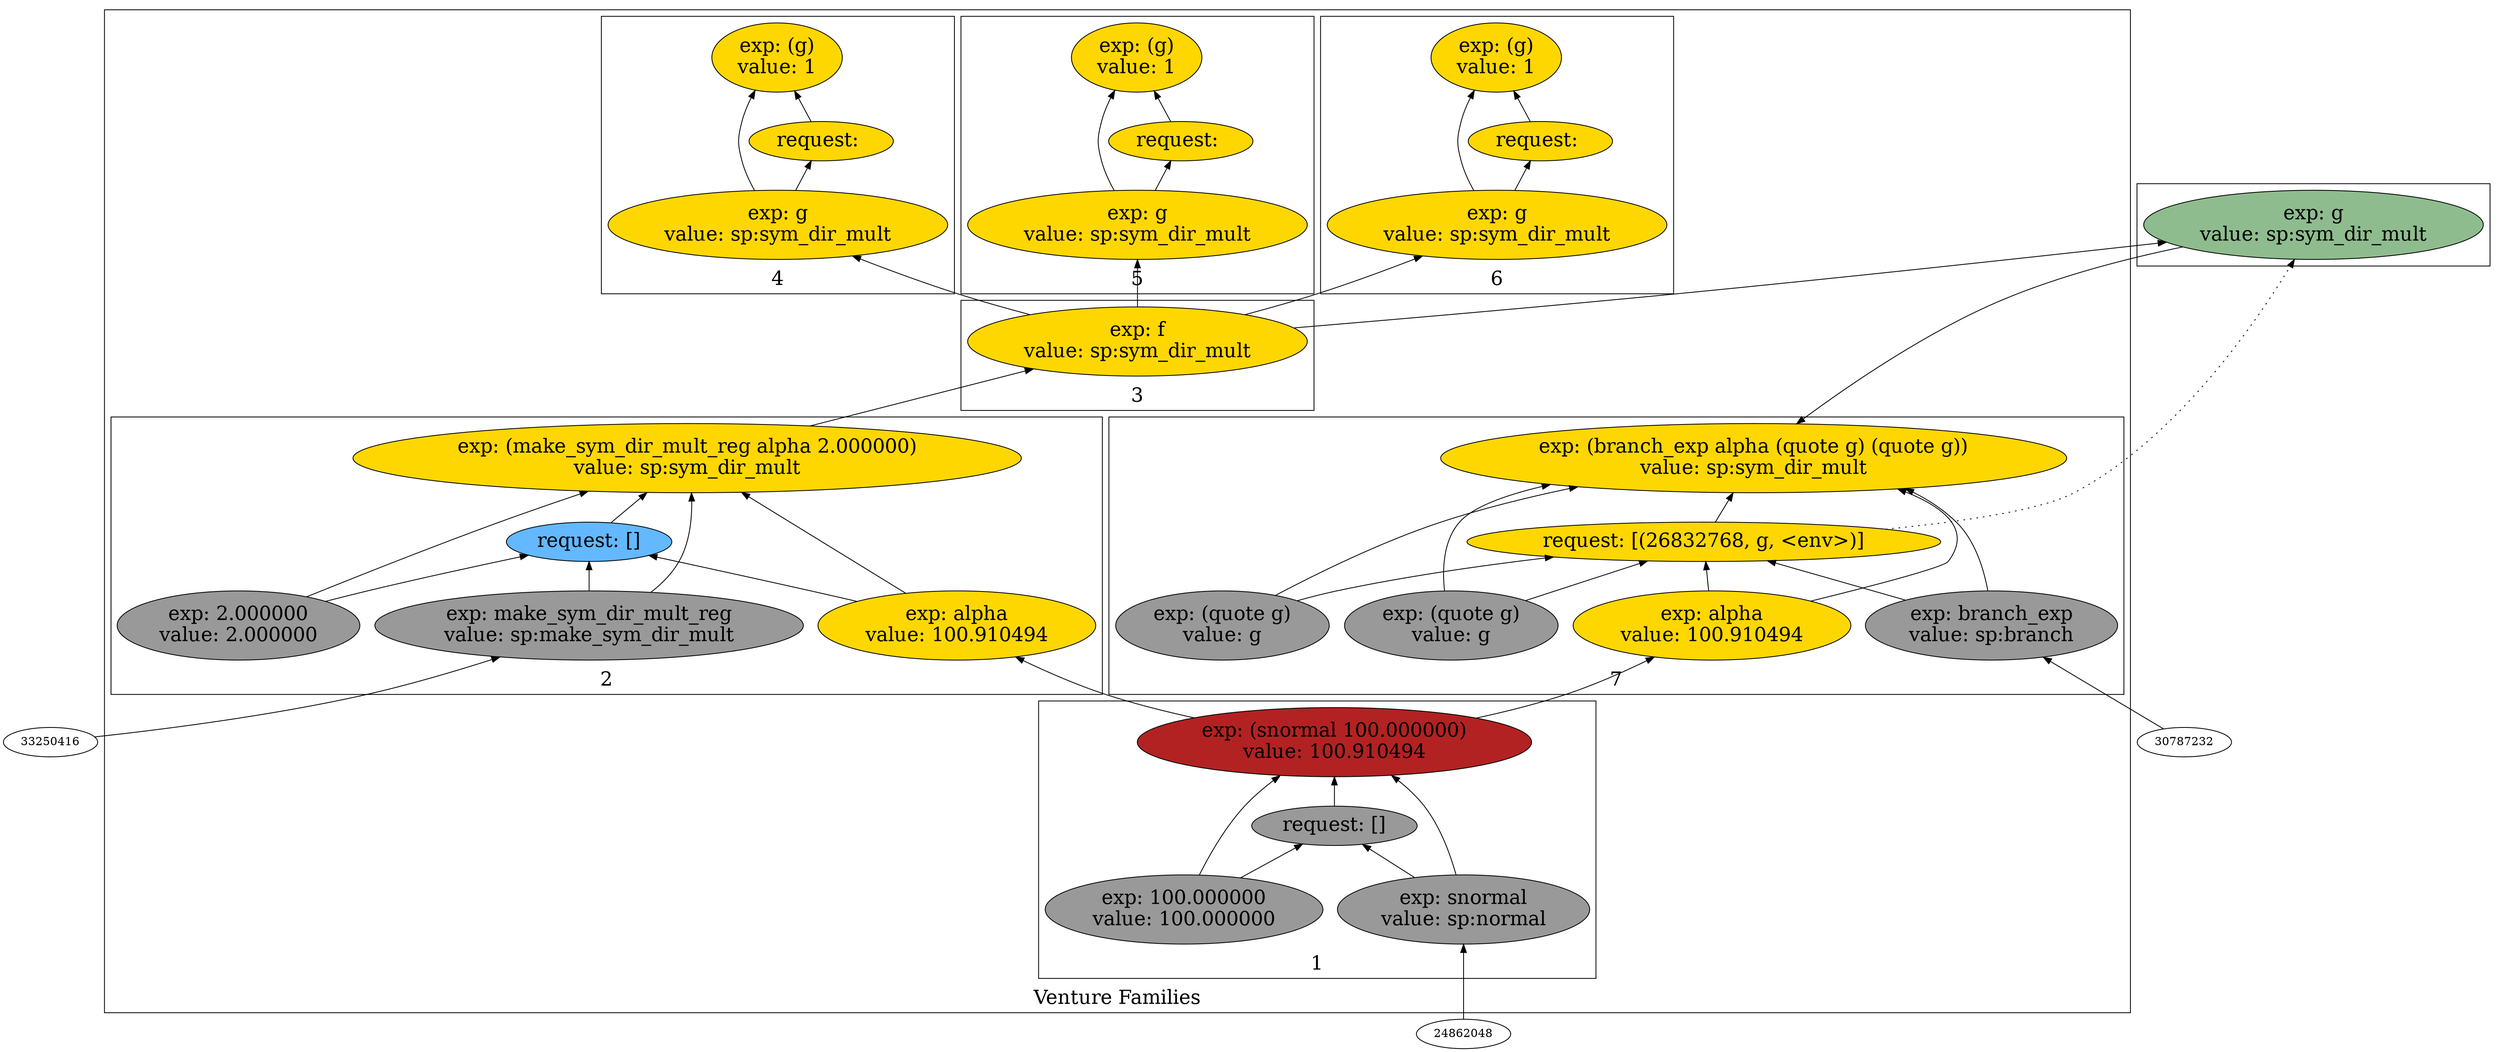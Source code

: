 digraph {
rankdir=BT
fontsize=24
subgraph cluster1 {
label="Venture Families"
subgraph cluster2 {
label="1"
"24384944"["fillcolor"="firebrick" "fontsize"="24" "label"="exp: (snormal 100.000000)\nvalue: 100.910494" "shape"="ellipse" "style"="filled" ]
"31805840"["fillcolor"="grey60" "fontsize"="24" "label"="request: []" "shape"="ellipse" "style"="filled" ]
"30137280"["fillcolor"="grey60" "fontsize"="24" "label"="exp: snormal\nvalue: sp:normal" "shape"="ellipse" "style"="filled" ]
"30136448"["fillcolor"="grey60" "fontsize"="24" "label"="exp: 100.000000\nvalue: 100.000000" "shape"="ellipse" "style"="filled" ]
}

subgraph cluster3 {
label="2"
"29359040"["fillcolor"="gold" "fontsize"="24" "label"="exp: (make_sym_dir_mult_reg alpha 2.000000)\nvalue: sp:sym_dir_mult" "shape"="ellipse" "style"="filled" ]
"29327632"["fillcolor"="steelblue1" "fontsize"="24" "label"="request: []" "shape"="ellipse" "style"="filled" ]
"29399760"["fillcolor"="grey60" "fontsize"="24" "label"="exp: make_sym_dir_mult_reg\nvalue: sp:make_sym_dir_mult" "shape"="ellipse" "style"="filled" ]
"28957120"["fillcolor"="gold" "fontsize"="24" "label"="exp: alpha\nvalue: 100.910494" "shape"="ellipse" "style"="filled" ]
"25977504"["fillcolor"="grey60" "fontsize"="24" "label"="exp: 2.000000\nvalue: 2.000000" "shape"="ellipse" "style"="filled" ]
}

subgraph cluster4 {
label="3"
"27353328"["fillcolor"="gold" "fontsize"="24" "label"="exp: f\nvalue: sp:sym_dir_mult" "shape"="ellipse" "style"="filled" ]
}

subgraph cluster5 {
label="4"
"26620336"["fillcolor"="gold" "fontsize"="24" "label"="exp: (g)\nvalue: 1" "shape"="ellipse" "style"="filled" ]
"28485744"["fillcolor"="gold" "fontsize"="24" "label"="request: " "shape"="ellipse" "style"="filled" ]
"26830576"["fillcolor"="gold" "fontsize"="24" "label"="exp: g\nvalue: sp:sym_dir_mult" "shape"="ellipse" "style"="filled" ]
}

subgraph cluster6 {
label="5"
"26358576"["fillcolor"="gold" "fontsize"="24" "label"="exp: (g)\nvalue: 1" "shape"="ellipse" "style"="filled" ]
"26078976"["fillcolor"="gold" "fontsize"="24" "label"="request: " "shape"="ellipse" "style"="filled" ]
"27825008"["fillcolor"="gold" "fontsize"="24" "label"="exp: g\nvalue: sp:sym_dir_mult" "shape"="ellipse" "style"="filled" ]
}

subgraph cluster7 {
label="6"
"25906208"["fillcolor"="gold" "fontsize"="24" "label"="exp: (g)\nvalue: 1" "shape"="ellipse" "style"="filled" ]
"26820352"["fillcolor"="gold" "fontsize"="24" "label"="request: " "shape"="ellipse" "style"="filled" ]
"26343136"["fillcolor"="gold" "fontsize"="24" "label"="exp: g\nvalue: sp:sym_dir_mult" "shape"="ellipse" "style"="filled" ]
}

subgraph cluster8 {
label="7"
"32104320"["fillcolor"="gold" "fontsize"="24" "label"="exp: (branch_exp alpha (quote g) (quote g))\nvalue: sp:sym_dir_mult" "shape"="ellipse" "style"="filled" ]
"26832768"["fillcolor"="gold" "fontsize"="24" "label"="request: [(26832768, g, <env>)]" "shape"="ellipse" "style"="filled" ]
"28401456"["fillcolor"="grey60" "fontsize"="24" "label"="exp: branch_exp\nvalue: sp:branch" "shape"="ellipse" "style"="filled" ]
"31197024"["fillcolor"="gold" "fontsize"="24" "label"="exp: alpha\nvalue: 100.910494" "shape"="ellipse" "style"="filled" ]
"33146560"["fillcolor"="grey60" "fontsize"="24" "label"="exp: (quote g)\nvalue: g" "shape"="ellipse" "style"="filled" ]
"31366272"["fillcolor"="grey60" "fontsize"="24" "label"="exp: (quote g)\nvalue: g" "shape"="ellipse" "style"="filled" ]
}

}

subgraph cluster9 {
label=""
"26546816"["fillcolor"="darkseagreen" "fontsize"="24" "label"="exp: g\nvalue: sp:sym_dir_mult" "shape"="ellipse" "style"="filled" ]
}

"30137280" -> "24384944"["arrowhead"="normal" "color"="black" "constraint"="true" "style"="solid" ]
"30137280" -> "31805840"["arrowhead"="normal" "color"="black" "constraint"="true" "style"="solid" ]
"24862048" -> "30137280"["arrowhead"="normal" "color"="black" "constraint"="true" "style"="solid" ]
"30136448" -> "24384944"["arrowhead"="normal" "color"="black" "constraint"="true" "style"="solid" ]
"30136448" -> "31805840"["arrowhead"="normal" "color"="black" "constraint"="true" "style"="solid" ]
"31805840" -> "24384944"["arrowhead"="normal" "color"="black" "constraint"="true" "style"="solid" ]
"26343136" -> "25906208"["arrowhead"="normal" "color"="black" "constraint"="true" "style"="solid" ]
"26343136" -> "26820352"["arrowhead"="normal" "color"="black" "constraint"="true" "style"="solid" ]
"27353328" -> "26343136"["arrowhead"="normal" "color"="black" "constraint"="true" "style"="solid" ]
"26820352" -> "25906208"["arrowhead"="normal" "color"="black" "constraint"="true" "style"="solid" ]
"27825008" -> "26358576"["arrowhead"="normal" "color"="black" "constraint"="true" "style"="solid" ]
"27825008" -> "26078976"["arrowhead"="normal" "color"="black" "constraint"="true" "style"="solid" ]
"27353328" -> "27825008"["arrowhead"="normal" "color"="black" "constraint"="true" "style"="solid" ]
"26078976" -> "26358576"["arrowhead"="normal" "color"="black" "constraint"="true" "style"="solid" ]
"27353328" -> "26546816"["arrowhead"="normal" "color"="black" "constraint"="true" "style"="solid" ]
"26830576" -> "26620336"["arrowhead"="normal" "color"="black" "constraint"="true" "style"="solid" ]
"26830576" -> "28485744"["arrowhead"="normal" "color"="black" "constraint"="true" "style"="solid" ]
"27353328" -> "26830576"["arrowhead"="normal" "color"="black" "constraint"="true" "style"="solid" ]
"28485744" -> "26620336"["arrowhead"="normal" "color"="black" "constraint"="true" "style"="solid" ]
"29359040" -> "27353328"["arrowhead"="normal" "color"="black" "constraint"="true" "style"="solid" ]
"29399760" -> "29359040"["arrowhead"="normal" "color"="black" "constraint"="true" "style"="solid" ]
"29399760" -> "29327632"["arrowhead"="normal" "color"="black" "constraint"="true" "style"="solid" ]
"33250416" -> "29399760"["arrowhead"="normal" "color"="black" "constraint"="true" "style"="solid" ]
"28957120" -> "29359040"["arrowhead"="normal" "color"="black" "constraint"="true" "style"="solid" ]
"28957120" -> "29327632"["arrowhead"="normal" "color"="black" "constraint"="true" "style"="solid" ]
"24384944" -> "28957120"["arrowhead"="normal" "color"="black" "constraint"="true" "style"="solid" ]
"25977504" -> "29359040"["arrowhead"="normal" "color"="black" "constraint"="true" "style"="solid" ]
"25977504" -> "29327632"["arrowhead"="normal" "color"="black" "constraint"="true" "style"="solid" ]
"29327632" -> "29359040"["arrowhead"="normal" "color"="black" "constraint"="true" "style"="solid" ]
"28401456" -> "32104320"["arrowhead"="normal" "color"="black" "constraint"="true" "style"="solid" ]
"28401456" -> "26832768"["arrowhead"="normal" "color"="black" "constraint"="true" "style"="solid" ]
"30787232" -> "28401456"["arrowhead"="normal" "color"="black" "constraint"="true" "style"="solid" ]
"31197024" -> "32104320"["arrowhead"="normal" "color"="black" "constraint"="true" "style"="solid" ]
"31197024" -> "26832768"["arrowhead"="normal" "color"="black" "constraint"="true" "style"="solid" ]
"24384944" -> "31197024"["arrowhead"="normal" "color"="black" "constraint"="true" "style"="solid" ]
"33146560" -> "32104320"["arrowhead"="normal" "color"="black" "constraint"="true" "style"="solid" ]
"33146560" -> "26832768"["arrowhead"="normal" "color"="black" "constraint"="true" "style"="solid" ]
"31366272" -> "32104320"["arrowhead"="normal" "color"="black" "constraint"="true" "style"="solid" ]
"31366272" -> "26832768"["arrowhead"="normal" "color"="black" "constraint"="true" "style"="solid" ]
"26832768" -> "32104320"["arrowhead"="normal" "color"="black" "constraint"="true" "style"="solid" ]
"26546816" -> "32104320"["arrowhead"="normal" "color"="black" "constraint"="true" "style"="solid" ]
"26832768" -> "26546816"["arrowhead"="normal" "color"="black" "constraint"="false" "style"="dotted" ]

}